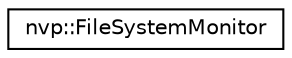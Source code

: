 digraph "Graphical Class Hierarchy"
{
 // LATEX_PDF_SIZE
  edge [fontname="Helvetica",fontsize="10",labelfontname="Helvetica",labelfontsize="10"];
  node [fontname="Helvetica",fontsize="10",shape=record];
  rankdir="LR";
  Node0 [label="nvp::FileSystemMonitor",height=0.2,width=0.4,color="black", fillcolor="white", style="filled",URL="$classnvp_1_1_file_system_monitor.html",tooltip=" "];
}
